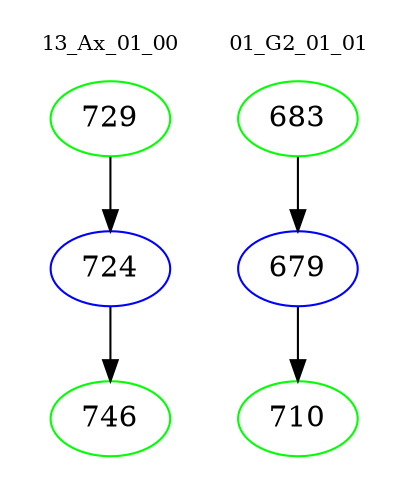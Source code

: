 digraph{
subgraph cluster_0 {
color = white
label = "13_Ax_01_00";
fontsize=10;
T0_729 [label="729", color="green"]
T0_729 -> T0_724 [color="black"]
T0_724 [label="724", color="blue"]
T0_724 -> T0_746 [color="black"]
T0_746 [label="746", color="green"]
}
subgraph cluster_1 {
color = white
label = "01_G2_01_01";
fontsize=10;
T1_683 [label="683", color="green"]
T1_683 -> T1_679 [color="black"]
T1_679 [label="679", color="blue"]
T1_679 -> T1_710 [color="black"]
T1_710 [label="710", color="green"]
}
}
